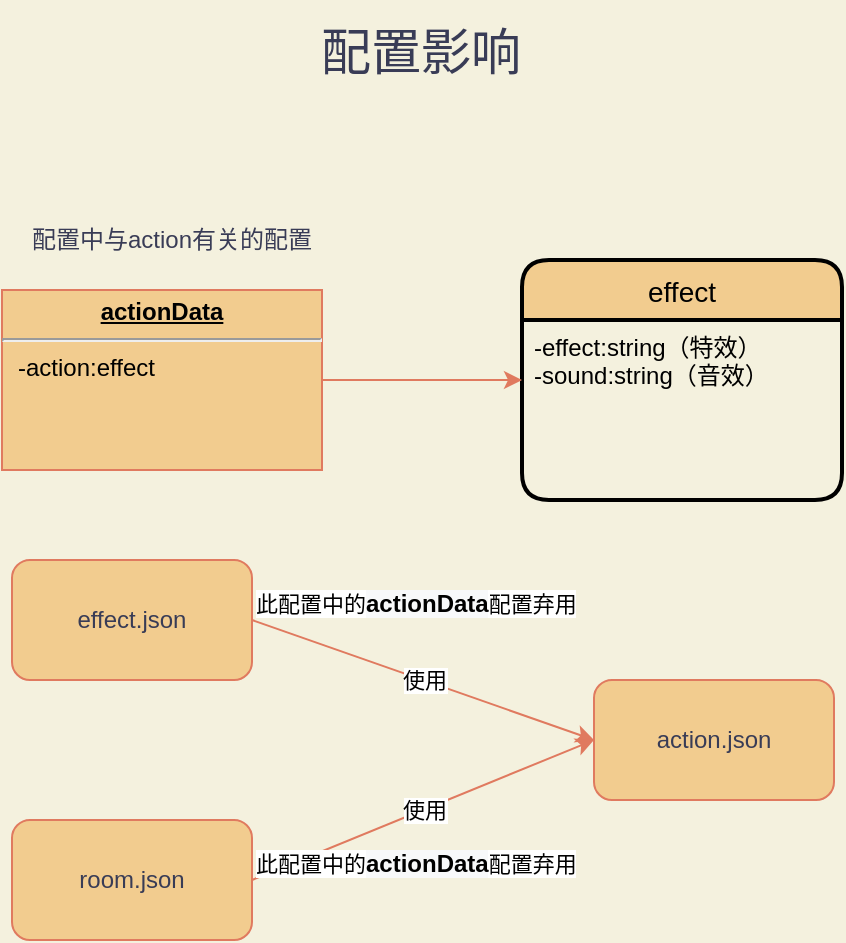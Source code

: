 <mxfile version="14.1.1" type="github">
  <diagram id="r3AOOftxwBA8Yt_m3llu" name="第 1 页">
    <mxGraphModel dx="1722" dy="943" grid="1" gridSize="10" guides="1" tooltips="1" connect="1" arrows="1" fold="1" page="1" pageScale="1" pageWidth="1169" pageHeight="800" background="#F4F1DE" math="0" shadow="0">
      <root>
        <mxCell id="0" />
        <mxCell id="1" parent="0" />
        <mxCell id="TmJ8wooeTKJLp8MlKjnU-5" value="&lt;span style=&quot;font-size: 25px&quot;&gt;配置影响&lt;/span&gt;" style="text;html=1;strokeColor=none;fillColor=none;align=center;verticalAlign=middle;whiteSpace=wrap;rounded=0;sketch=0;fontColor=#393C56;" vertex="1" parent="1">
          <mxGeometry x="498" y="40" width="173" height="50" as="geometry" />
        </mxCell>
        <mxCell id="TmJ8wooeTKJLp8MlKjnU-17" value="effect.json" style="rounded=1;whiteSpace=wrap;html=1;sketch=0;strokeColor=#E07A5F;fillColor=#F2CC8F;fontColor=#393C56;" vertex="1" parent="1">
          <mxGeometry x="380" y="320" width="120" height="60" as="geometry" />
        </mxCell>
        <mxCell id="TmJ8wooeTKJLp8MlKjnU-22" value="room.json" style="rounded=1;whiteSpace=wrap;html=1;sketch=0;strokeColor=#E07A5F;fillColor=#F2CC8F;fontColor=#393C56;" vertex="1" parent="1">
          <mxGeometry x="380" y="450" width="120" height="60" as="geometry" />
        </mxCell>
        <mxCell id="TmJ8wooeTKJLp8MlKjnU-26" value="action.json" style="rounded=1;whiteSpace=wrap;html=1;sketch=0;strokeColor=#E07A5F;fillColor=#F2CC8F;fontColor=#393C56;" vertex="1" parent="1">
          <mxGeometry x="671" y="380" width="120" height="60" as="geometry" />
        </mxCell>
        <mxCell id="TmJ8wooeTKJLp8MlKjnU-36" value="effect" style="swimlane;childLayout=stackLayout;horizontal=1;startSize=30;horizontalStack=0;rounded=1;fontSize=14;fontStyle=0;strokeWidth=2;resizeParent=0;resizeLast=1;shadow=0;dashed=0;align=center;sketch=0;fillColor=#F2CC8F;" vertex="1" parent="1">
          <mxGeometry x="635" y="170" width="160" height="120" as="geometry" />
        </mxCell>
        <mxCell id="TmJ8wooeTKJLp8MlKjnU-37" value="-effect:string（特效）&#xa;-sound:string（音效）" style="align=left;strokeColor=none;fillColor=none;spacingLeft=4;fontSize=12;verticalAlign=top;resizable=0;rotatable=0;part=1;" vertex="1" parent="TmJ8wooeTKJLp8MlKjnU-36">
          <mxGeometry y="30" width="160" height="90" as="geometry" />
        </mxCell>
        <mxCell id="TmJ8wooeTKJLp8MlKjnU-43" style="edgeStyle=orthogonalEdgeStyle;curved=0;rounded=1;sketch=0;orthogonalLoop=1;jettySize=auto;html=1;entryX=0;entryY=0.5;entryDx=0;entryDy=0;strokeColor=#E07A5F;fillColor=#F2CC8F;fontColor=#393C56;exitX=1;exitY=0.5;exitDx=0;exitDy=0;" edge="1" parent="1" source="TmJ8wooeTKJLp8MlKjnU-51" target="TmJ8wooeTKJLp8MlKjnU-36">
          <mxGeometry relative="1" as="geometry">
            <mxPoint x="540" y="230" as="sourcePoint" />
          </mxGeometry>
        </mxCell>
        <mxCell id="TmJ8wooeTKJLp8MlKjnU-44" value="" style="endArrow=classic;html=1;strokeColor=#E07A5F;fillColor=#F2CC8F;fontColor=#393C56;exitX=1;exitY=0.5;exitDx=0;exitDy=0;entryX=0;entryY=0.5;entryDx=0;entryDy=0;" edge="1" parent="1" source="TmJ8wooeTKJLp8MlKjnU-17" target="TmJ8wooeTKJLp8MlKjnU-26">
          <mxGeometry relative="1" as="geometry">
            <mxPoint x="480" y="370" as="sourcePoint" />
            <mxPoint x="700" y="410" as="targetPoint" />
          </mxGeometry>
        </mxCell>
        <mxCell id="TmJ8wooeTKJLp8MlKjnU-45" value="使用" style="edgeLabel;resizable=0;html=1;align=center;verticalAlign=middle;" connectable="0" vertex="1" parent="TmJ8wooeTKJLp8MlKjnU-44">
          <mxGeometry relative="1" as="geometry" />
        </mxCell>
        <mxCell id="TmJ8wooeTKJLp8MlKjnU-46" value="此配置中的&lt;b style=&quot;font-size: 12px ; text-align: center ; background-color: rgb(248 , 249 , 250)&quot;&gt;actionData&lt;/b&gt;配置弃用" style="edgeLabel;resizable=0;html=1;align=left;verticalAlign=bottom;" connectable="0" vertex="1" parent="TmJ8wooeTKJLp8MlKjnU-44">
          <mxGeometry x="-1" relative="1" as="geometry" />
        </mxCell>
        <mxCell id="TmJ8wooeTKJLp8MlKjnU-47" value="" style="endArrow=classic;html=1;strokeColor=#E07A5F;fillColor=#F2CC8F;fontColor=#393C56;exitX=1;exitY=0.5;exitDx=0;exitDy=0;entryX=0;entryY=0.5;entryDx=0;entryDy=0;" edge="1" parent="1" source="TmJ8wooeTKJLp8MlKjnU-22" target="TmJ8wooeTKJLp8MlKjnU-26">
          <mxGeometry relative="1" as="geometry">
            <mxPoint x="490" y="480" as="sourcePoint" />
            <mxPoint x="650" y="480" as="targetPoint" />
          </mxGeometry>
        </mxCell>
        <mxCell id="TmJ8wooeTKJLp8MlKjnU-48" value="使用" style="edgeLabel;resizable=0;html=1;align=center;verticalAlign=middle;" connectable="0" vertex="1" parent="TmJ8wooeTKJLp8MlKjnU-47">
          <mxGeometry relative="1" as="geometry" />
        </mxCell>
        <mxCell id="TmJ8wooeTKJLp8MlKjnU-49" value="此配置中的&lt;b style=&quot;font-size: 12px ; text-align: center ; background-color: rgb(248 , 249 , 250)&quot;&gt;actionData&lt;/b&gt;配置弃用" style="edgeLabel;resizable=0;html=1;align=left;verticalAlign=bottom;" connectable="0" vertex="1" parent="TmJ8wooeTKJLp8MlKjnU-47">
          <mxGeometry x="-1" relative="1" as="geometry" />
        </mxCell>
        <mxCell id="TmJ8wooeTKJLp8MlKjnU-50" value="配置中与action有关的配置" style="text;html=1;strokeColor=none;fillColor=none;align=center;verticalAlign=middle;whiteSpace=wrap;rounded=0;sketch=0;fontColor=#393C56;" vertex="1" parent="1">
          <mxGeometry x="385" y="150" width="150" height="20" as="geometry" />
        </mxCell>
        <mxCell id="TmJ8wooeTKJLp8MlKjnU-51" value="&lt;p style=&quot;margin: 0px ; margin-top: 4px ; text-align: center ; text-decoration: underline&quot;&gt;&lt;b&gt;actionData&lt;/b&gt;&lt;/p&gt;&lt;hr&gt;&lt;p style=&quot;margin: 0px ; margin-left: 8px&quot;&gt;-action:effect&lt;br&gt;&lt;/p&gt;" style="verticalAlign=top;align=left;overflow=fill;fontSize=12;fontFamily=Helvetica;html=1;rounded=0;sketch=0;strokeColor=#E07A5F;fillColor=#F2CC8F;" vertex="1" parent="1">
          <mxGeometry x="375" y="185" width="160" height="90" as="geometry" />
        </mxCell>
      </root>
    </mxGraphModel>
  </diagram>
</mxfile>
